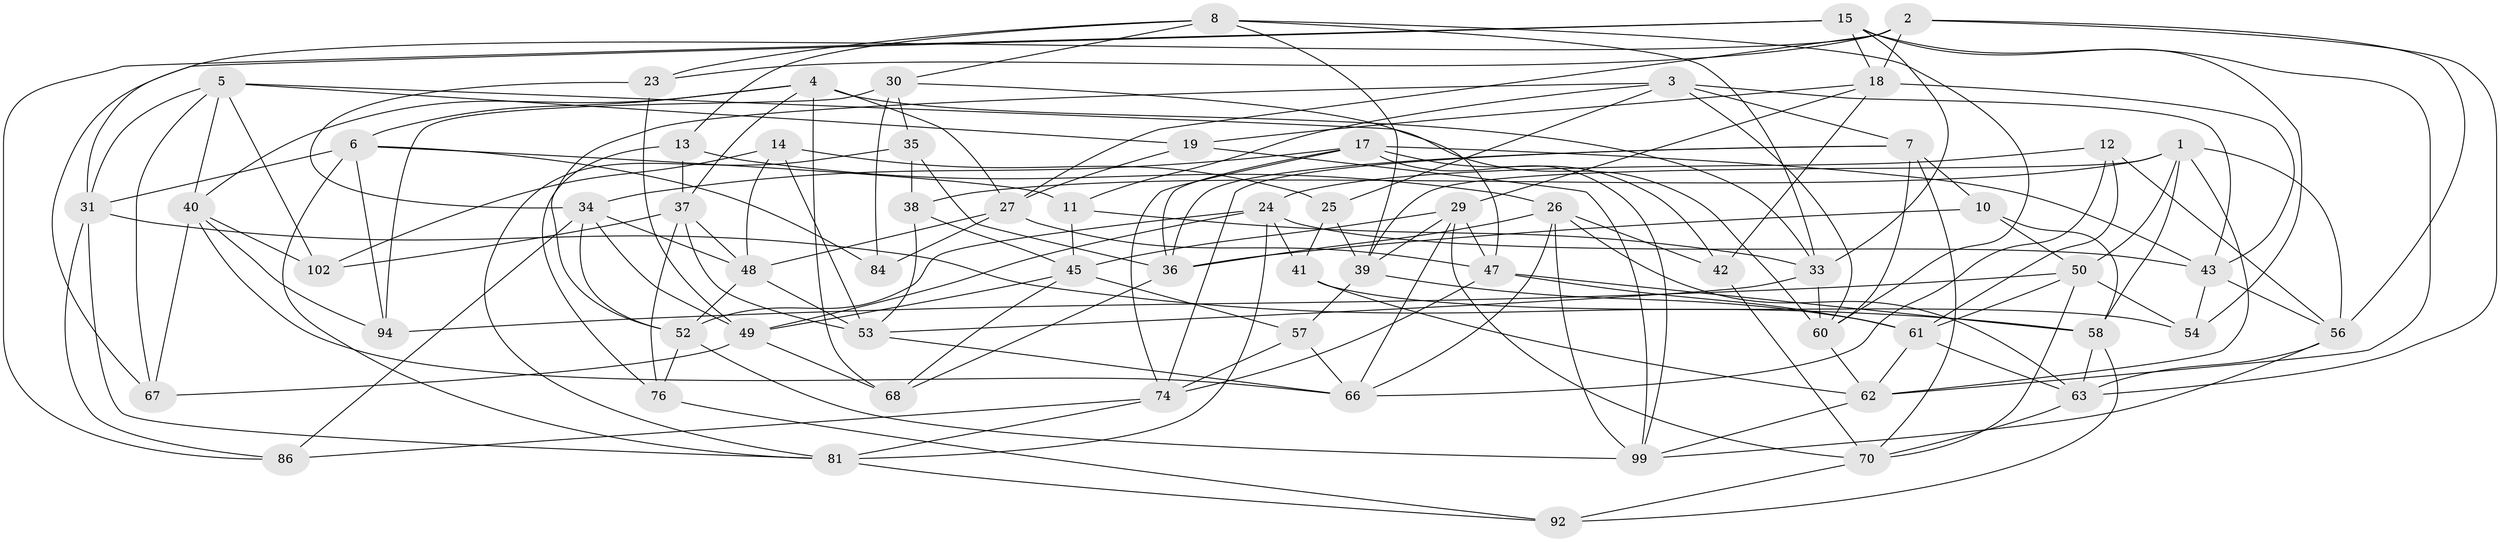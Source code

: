 // original degree distribution, {4: 1.0}
// Generated by graph-tools (version 1.1) at 2025/11/02/27/25 16:11:44]
// undirected, 64 vertices, 169 edges
graph export_dot {
graph [start="1"]
  node [color=gray90,style=filled];
  1 [super="+69"];
  2 [super="+16"];
  3 [super="+85"];
  4 [super="+9"];
  5 [super="+46"];
  6 [super="+22"];
  7 [super="+79"];
  8 [super="+28"];
  10;
  11;
  12;
  13;
  14;
  15 [super="+21"];
  17 [super="+20"];
  18 [super="+55"];
  19;
  23;
  24 [super="+105"];
  25;
  26 [super="+106"];
  27 [super="+32"];
  29 [super="+44"];
  30 [super="+100"];
  31 [super="+51"];
  33 [super="+88"];
  34 [super="+89"];
  35;
  36 [super="+64"];
  37 [super="+77"];
  38;
  39 [super="+82"];
  40 [super="+101"];
  41;
  42;
  43 [super="+96"];
  45 [super="+87"];
  47 [super="+59"];
  48 [super="+75"];
  49 [super="+73"];
  50 [super="+65"];
  52 [super="+97"];
  53 [super="+90"];
  54;
  56 [super="+93"];
  57;
  58 [super="+95"];
  60 [super="+72"];
  61 [super="+80"];
  62 [super="+103"];
  63 [super="+78"];
  66 [super="+71"];
  67;
  68;
  70 [super="+98"];
  74 [super="+83"];
  76;
  81 [super="+91"];
  84;
  86;
  92;
  94;
  99 [super="+104"];
  102;
  1 -- 38;
  1 -- 62;
  1 -- 50;
  1 -- 39;
  1 -- 56;
  1 -- 58;
  2 -- 63;
  2 -- 67;
  2 -- 27;
  2 -- 23;
  2 -- 18;
  2 -- 56;
  3 -- 60;
  3 -- 52;
  3 -- 43;
  3 -- 11;
  3 -- 25;
  3 -- 7;
  4 -- 6;
  4 -- 27;
  4 -- 68;
  4 -- 40;
  4 -- 37;
  4 -- 33;
  5 -- 67;
  5 -- 19;
  5 -- 40;
  5 -- 60;
  5 -- 102;
  5 -- 31;
  6 -- 11;
  6 -- 81;
  6 -- 84;
  6 -- 94;
  6 -- 31;
  7 -- 74;
  7 -- 70;
  7 -- 60;
  7 -- 10;
  7 -- 36;
  8 -- 23;
  8 -- 13;
  8 -- 30;
  8 -- 33;
  8 -- 60;
  8 -- 39;
  10 -- 50;
  10 -- 36;
  10 -- 58;
  11 -- 45;
  11 -- 33;
  12 -- 61;
  12 -- 56;
  12 -- 66;
  12 -- 24;
  13 -- 76;
  13 -- 37;
  13 -- 26;
  14 -- 25;
  14 -- 102;
  14 -- 53;
  14 -- 48;
  15 -- 54;
  15 -- 86;
  15 -- 62;
  15 -- 33;
  15 -- 18;
  15 -- 31;
  17 -- 42;
  17 -- 36;
  17 -- 74;
  17 -- 43;
  17 -- 99;
  17 -- 34;
  18 -- 29;
  18 -- 42;
  18 -- 19;
  18 -- 43;
  19 -- 99;
  19 -- 27;
  23 -- 49;
  23 -- 34;
  24 -- 41;
  24 -- 52;
  24 -- 43;
  24 -- 81;
  24 -- 49;
  25 -- 39;
  25 -- 41;
  26 -- 63;
  26 -- 66;
  26 -- 99;
  26 -- 42;
  26 -- 36;
  27 -- 84;
  27 -- 47;
  27 -- 48;
  29 -- 70;
  29 -- 66;
  29 -- 45;
  29 -- 47;
  29 -- 39;
  30 -- 94;
  30 -- 35;
  30 -- 84 [weight=2];
  30 -- 47;
  31 -- 86;
  31 -- 81;
  31 -- 58;
  33 -- 53;
  33 -- 60;
  34 -- 49;
  34 -- 52;
  34 -- 48;
  34 -- 86;
  35 -- 36;
  35 -- 38;
  35 -- 81;
  36 -- 68;
  37 -- 102;
  37 -- 48;
  37 -- 53;
  37 -- 76;
  38 -- 53;
  38 -- 45;
  39 -- 61;
  39 -- 57;
  40 -- 66;
  40 -- 94;
  40 -- 67;
  40 -- 102;
  41 -- 54;
  41 -- 62;
  42 -- 70;
  43 -- 54;
  43 -- 56;
  45 -- 49;
  45 -- 57;
  45 -- 68;
  47 -- 58;
  47 -- 74;
  47 -- 61;
  48 -- 52;
  48 -- 53;
  49 -- 67;
  49 -- 68;
  50 -- 94;
  50 -- 70;
  50 -- 61;
  50 -- 54;
  52 -- 76;
  52 -- 99;
  53 -- 66;
  56 -- 99;
  56 -- 63;
  57 -- 74;
  57 -- 66;
  58 -- 63;
  58 -- 92;
  60 -- 62;
  61 -- 63;
  61 -- 62;
  62 -- 99;
  63 -- 70;
  70 -- 92;
  74 -- 86;
  74 -- 81;
  76 -- 92;
  81 -- 92;
}
